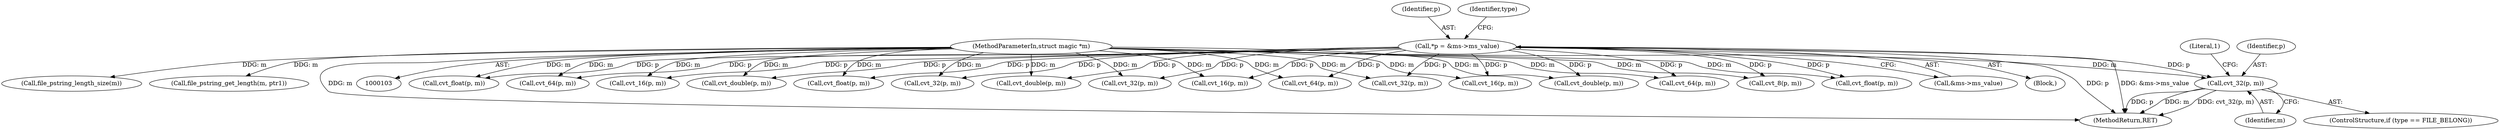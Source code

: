 digraph "0_file_59e63838913eee47f5c120a6c53d4565af638158@pointer" {
"1000296" [label="(Call,cvt_32(p, m))"];
"1000109" [label="(Call,*p = &ms->ms_value)"];
"1000105" [label="(MethodParameterIn,struct magic *m)"];
"1000613" [label="(Call,cvt_float(p, m))"];
"1000300" [label="(Literal,1)"];
"1000249" [label="(Call,cvt_16(p, m))"];
"1000111" [label="(Call,&ms->ms_value)"];
"1000607" [label="(Call,cvt_32(p, m))"];
"1000707" [label="(Call,cvt_float(p, m))"];
"1000392" [label="(Call,cvt_64(p, m))"];
"1000132" [label="(Call,cvt_16(p, m))"];
"1000800" [label="(Call,cvt_double(p, m))"];
"1000177" [label="(Call,file_pstring_length_size(m))"];
"1000194" [label="(Call,file_pstring_get_length(m, ptr1))"];
"1000297" [label="(Identifier,p)"];
"1000109" [label="(Call,*p = &ms->ms_value)"];
"1000107" [label="(Block,)"];
"1000296" [label="(Call,cvt_32(p, m))"];
"1000660" [label="(Call,cvt_float(p, m))"];
"1000292" [label="(ControlStructure,if (type == FILE_BELONG))"];
"1000140" [label="(Call,cvt_32(p, m))"];
"1000713" [label="(Call,cvt_double(p, m))"];
"1000464" [label="(Call,cvt_32(p, m))"];
"1000149" [label="(Call,cvt_64(p, m))"];
"1000417" [label="(Call,cvt_16(p, m))"];
"1000887" [label="(Call,cvt_double(p, m))"];
"1000110" [label="(Identifier,p)"];
"1000560" [label="(Call,cvt_64(p, m))"];
"1000909" [label="(MethodReturn,RET)"];
"1000126" [label="(Call,cvt_8(p, m))"];
"1000105" [label="(MethodParameterIn,struct magic *m)"];
"1000118" [label="(Identifier,type)"];
"1000298" [label="(Identifier,m)"];
"1000296" -> "1000292"  [label="AST: "];
"1000296" -> "1000298"  [label="CFG: "];
"1000297" -> "1000296"  [label="AST: "];
"1000298" -> "1000296"  [label="AST: "];
"1000300" -> "1000296"  [label="CFG: "];
"1000296" -> "1000909"  [label="DDG: m"];
"1000296" -> "1000909"  [label="DDG: cvt_32(p, m)"];
"1000296" -> "1000909"  [label="DDG: p"];
"1000109" -> "1000296"  [label="DDG: p"];
"1000105" -> "1000296"  [label="DDG: m"];
"1000109" -> "1000107"  [label="AST: "];
"1000109" -> "1000111"  [label="CFG: "];
"1000110" -> "1000109"  [label="AST: "];
"1000111" -> "1000109"  [label="AST: "];
"1000118" -> "1000109"  [label="CFG: "];
"1000109" -> "1000909"  [label="DDG: p"];
"1000109" -> "1000909"  [label="DDG: &ms->ms_value"];
"1000109" -> "1000126"  [label="DDG: p"];
"1000109" -> "1000132"  [label="DDG: p"];
"1000109" -> "1000140"  [label="DDG: p"];
"1000109" -> "1000149"  [label="DDG: p"];
"1000109" -> "1000249"  [label="DDG: p"];
"1000109" -> "1000392"  [label="DDG: p"];
"1000109" -> "1000417"  [label="DDG: p"];
"1000109" -> "1000464"  [label="DDG: p"];
"1000109" -> "1000560"  [label="DDG: p"];
"1000109" -> "1000607"  [label="DDG: p"];
"1000109" -> "1000613"  [label="DDG: p"];
"1000109" -> "1000660"  [label="DDG: p"];
"1000109" -> "1000707"  [label="DDG: p"];
"1000109" -> "1000713"  [label="DDG: p"];
"1000109" -> "1000800"  [label="DDG: p"];
"1000109" -> "1000887"  [label="DDG: p"];
"1000105" -> "1000103"  [label="AST: "];
"1000105" -> "1000909"  [label="DDG: m"];
"1000105" -> "1000126"  [label="DDG: m"];
"1000105" -> "1000132"  [label="DDG: m"];
"1000105" -> "1000140"  [label="DDG: m"];
"1000105" -> "1000149"  [label="DDG: m"];
"1000105" -> "1000177"  [label="DDG: m"];
"1000105" -> "1000194"  [label="DDG: m"];
"1000105" -> "1000249"  [label="DDG: m"];
"1000105" -> "1000392"  [label="DDG: m"];
"1000105" -> "1000417"  [label="DDG: m"];
"1000105" -> "1000464"  [label="DDG: m"];
"1000105" -> "1000560"  [label="DDG: m"];
"1000105" -> "1000607"  [label="DDG: m"];
"1000105" -> "1000613"  [label="DDG: m"];
"1000105" -> "1000660"  [label="DDG: m"];
"1000105" -> "1000707"  [label="DDG: m"];
"1000105" -> "1000713"  [label="DDG: m"];
"1000105" -> "1000800"  [label="DDG: m"];
"1000105" -> "1000887"  [label="DDG: m"];
}

